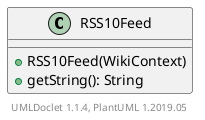 @startuml

    class RSS10Feed [[RSS10Feed.html]] {
        +RSS10Feed(WikiContext)
        +getString(): String
    }


    center footer UMLDoclet 1.1.4, PlantUML 1.2019.05
@enduml

